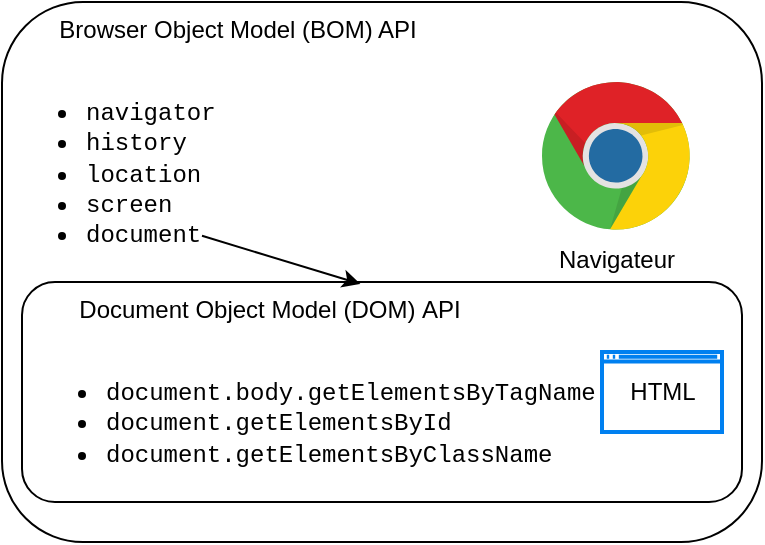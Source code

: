 <mxfile version="26.0.9">
  <diagram name="Page-1" id="lY9RCPW-uGb09vt8n9HR">
    <mxGraphModel dx="702" dy="598" grid="1" gridSize="10" guides="1" tooltips="1" connect="1" arrows="1" fold="1" page="1" pageScale="1" pageWidth="827" pageHeight="1169" math="0" shadow="0">
      <root>
        <mxCell id="0" />
        <mxCell id="1" parent="0" />
        <mxCell id="LXypR74rzW4wPYtyupTM-3" value="&lt;span style=&quot;white-space: pre;&quot;&gt;&#x9;&lt;/span&gt;Browser Object Model (BOM) API&lt;div&gt;&lt;br&gt;&lt;/div&gt;&lt;div&gt;&lt;ul&gt;&lt;li&gt;&lt;font face=&quot;Courier New&quot;&gt;navigator&lt;/font&gt;&lt;/li&gt;&lt;li&gt;&lt;font face=&quot;Courier New&quot;&gt;history&lt;/font&gt;&lt;/li&gt;&lt;li&gt;&lt;font face=&quot;Courier New&quot;&gt;location&lt;/font&gt;&lt;/li&gt;&lt;li&gt;&lt;font face=&quot;Courier New&quot;&gt;screen&lt;/font&gt;&lt;/li&gt;&lt;li&gt;&lt;font face=&quot;Courier New&quot;&gt;document&lt;/font&gt;&lt;/li&gt;&lt;/ul&gt;&lt;/div&gt;" style="rounded=1;whiteSpace=wrap;html=1;labelPosition=center;verticalLabelPosition=middle;align=left;verticalAlign=top;" vertex="1" parent="1">
          <mxGeometry x="230" y="40" width="380" height="270" as="geometry" />
        </mxCell>
        <mxCell id="LXypR74rzW4wPYtyupTM-4" value="&lt;span style=&quot;white-space: pre;&quot;&gt;&#x9;&lt;/span&gt;Document Object Model (DOM)&amp;nbsp;API&lt;div&gt;&lt;br&gt;&lt;/div&gt;&lt;div&gt;&lt;ul&gt;&lt;li&gt;&lt;font face=&quot;Courier New&quot;&gt;document.body.getElementsByTagName&lt;/font&gt;&lt;/li&gt;&lt;li&gt;&lt;font face=&quot;Courier New&quot;&gt;document.getElementsById&lt;br&gt;&lt;/font&gt;&lt;/li&gt;&lt;li&gt;&lt;font face=&quot;Courier New&quot;&gt;document.getElementsByClassName&lt;/font&gt;&lt;/li&gt;&lt;/ul&gt;&lt;/div&gt;" style="rounded=1;whiteSpace=wrap;html=1;labelPosition=center;verticalLabelPosition=middle;align=left;verticalAlign=top;" vertex="1" parent="1">
          <mxGeometry x="240" y="180" width="360" height="110" as="geometry" />
        </mxCell>
        <mxCell id="LXypR74rzW4wPYtyupTM-6" value="" style="endArrow=classic;html=1;rounded=0;exitX=0.289;exitY=0.444;exitDx=0;exitDy=0;exitPerimeter=0;entryX=0.47;entryY=0.009;entryDx=0;entryDy=0;entryPerimeter=0;" edge="1" parent="1" target="LXypR74rzW4wPYtyupTM-4">
          <mxGeometry width="50" height="50" relative="1" as="geometry">
            <mxPoint x="330.0" y="156.91" as="sourcePoint" />
            <mxPoint x="425.18" y="180.0" as="targetPoint" />
          </mxGeometry>
        </mxCell>
        <mxCell id="LXypR74rzW4wPYtyupTM-7" value="Navigateur" style="dashed=0;outlineConnect=0;html=1;align=center;labelPosition=center;verticalLabelPosition=bottom;verticalAlign=top;shape=mxgraph.weblogos.chrome" vertex="1" parent="1">
          <mxGeometry x="500" y="80" width="74.8" height="75.4" as="geometry" />
        </mxCell>
        <mxCell id="LXypR74rzW4wPYtyupTM-13" value="HTML" style="html=1;verticalLabelPosition=middle;align=center;labelBackgroundColor=#ffffff;verticalAlign=middle;strokeWidth=2;strokeColor=#0080F0;shadow=0;dashed=0;shape=mxgraph.ios7.icons.window;labelPosition=center;" vertex="1" parent="1">
          <mxGeometry x="530" y="215" width="60" height="40" as="geometry" />
        </mxCell>
      </root>
    </mxGraphModel>
  </diagram>
</mxfile>
